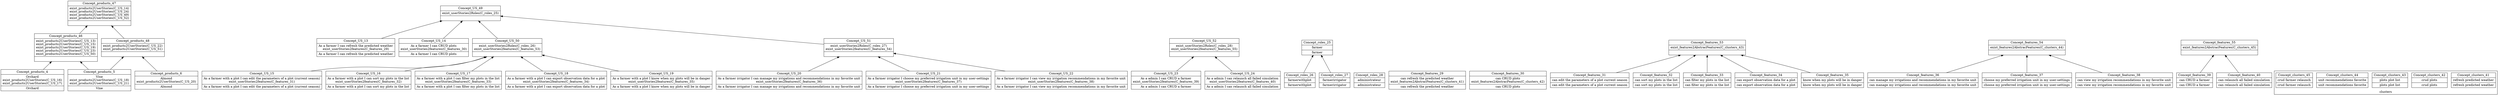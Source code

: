 digraph G { 
	rankdir=BT;
subgraph products { 
label="products";
4 [shape=record,label="{Concept_products_4|Orchard\nexist_products2UserStories(C_US_16)\nexist_products2UserStories(C_US_17)\n|Orchard\n}"];
5 [shape=record,label="{Concept_products_5|Vine\nexist_products2UserStories(C_US_18)\nexist_products2UserStories(C_US_21)\n|Vine\n}"];
6 [shape=record,label="{Concept_products_6|Almond\nexist_products2UserStories(C_US_20)\n|Almond\n}"];
46 [shape=record,label="{Concept_products_46|exist_products2UserStories(C_US_13)\nexist_products2UserStories(C_US_15)\nexist_products2UserStories(C_US_19)\nexist_products2UserStories(C_US_23)\nexist_products2UserStories(C_US_50)\n|}"];
47 [shape=record,label="{Concept_products_47|exist_products2UserStories(C_US_14)\nexist_products2UserStories(C_US_24)\nexist_products2UserStories(C_US_49)\nexist_products2UserStories(C_US_52)\n|}"];
48 [shape=record,label="{Concept_products_48|exist_products2UserStories(C_US_22)\nexist_products2UserStories(C_US_51)\n|}"];
	4 -> 46
	5 -> 46
	46 -> 47
	48 -> 47
	5 -> 48
	6 -> 48
}
subgraph US { 
label="US";
13 [shape=record,label="{Concept_US_13|As a farmer  I can refresh the predicted weather\nexist_userStories2features(C_features_29)\n|As a farmer  I can refresh the predicted weather\n}"];
14 [shape=record,label="{Concept_US_14|As a farmer I can CRUD plots\nexist_userStories2features(C_features_30)\n|As a farmer I can CRUD plots\n}"];
15 [shape=record,label="{Concept_US_15|As a farmer with a plot I can edit the parameters of a plot (current season)\nexist_userStories2features(C_features_31)\n|As a farmer with a plot I can edit the parameters of a plot (current season)\n}"];
16 [shape=record,label="{Concept_US_16|As a farmer with a plot I can sort my plots in the list\nexist_userStories2features(C_features_32)\n|As a farmer with a plot I can sort my plots in the list\n}"];
17 [shape=record,label="{Concept_US_17|As a farmer with a plot I can filter my plots in the list\nexist_userStories2features(C_features_33)\n|As a farmer with a plot I can filter my plots in the list\n}"];
18 [shape=record,label="{Concept_US_18|As a farmer with a plot I can export observation data for a plot\nexist_userStories2features(C_features_34)\n|As a farmer with a plot I can export observation data for a plot\n}"];
19 [shape=record,label="{Concept_US_19|As a farmer with a plot I know when my plots will be in danger\nexist_userStories2features(C_features_35)\n|As a farmer with a plot I know when my plots will be in danger\n}"];
20 [shape=record,label="{Concept_US_20|As a farmer irrigator I can manage my irrigations and recommendations in my favorite unit\nexist_userStories2features(C_features_36)\n|As a farmer irrigator I can manage my irrigations and recommendations in my favorite unit\n}"];
21 [shape=record,label="{Concept_US_21|As a farmer irrigator I choose my preferred irrigation unit in my user-settings\nexist_userStories2features(C_features_37)\n|As a farmer irrigator I choose my preferred irrigation unit in my user-settings\n}"];
22 [shape=record,label="{Concept_US_22|As a farmer irrigator I can view my irrigation recommendations in my favorite unit\nexist_userStories2features(C_features_38)\n|As a farmer irrigator I can view my irrigation recommendations in my favorite unit\n}"];
23 [shape=record,label="{Concept_US_23|As a admin I can CRUD a farmer\nexist_userStories2features(C_features_39)\n|As a admin I can CRUD a farmer\n}"];
24 [shape=record,label="{Concept_US_24|As a admin I can relaunch all failed simulation\nexist_userStories2features(C_features_40)\n|As a admin I can relaunch all failed simulation\n}"];
49 [shape=record,label="{Concept_US_49|exist_userStories2Roles(C_roles_25)\n|}"];
50 [shape=record,label="{Concept_US_50|exist_userStories2Roles(C_roles_26)\nexist_userStories2features(C_features_53)\n|}"];
51 [shape=record,label="{Concept_US_51|exist_userStories2Roles(C_roles_27)\nexist_userStories2features(C_features_54)\n|}"];
52 [shape=record,label="{Concept_US_52|exist_userStories2Roles(C_roles_28)\nexist_userStories2features(C_features_55)\n|}"];
	13 -> 49
	14 -> 49
	50 -> 49
	51 -> 49
	15 -> 50
	16 -> 50
	17 -> 50
	18 -> 50
	19 -> 50
	20 -> 51
	21 -> 51
	22 -> 51
	23 -> 52
	24 -> 52
}
subgraph roles { 
label="roles";
25 [shape=record,label="{Concept_roles_25|farmer\n|farmer\n}"];
26 [shape=record,label="{Concept_roles_26|farmerwithplot\n|farmerwithplot\n}"];
27 [shape=record,label="{Concept_roles_27|farmerirrigator\n|farmerirrigator\n}"];
28 [shape=record,label="{Concept_roles_28|administrateur\n|administrateur\n}"];
	26 -> 25
	27 -> 25
}
subgraph features { 
label="features";
29 [shape=record,label="{Concept_features_29|can refresh the predicted weather\nexist_features2AbstracFeatures(C_clusters_41)\n|can refresh the predicted weather\n}"];
30 [shape=record,label="{Concept_features_30|can CRUD plots\nexist_features2AbstracFeatures(C_clusters_42)\n|can CRUD plots\n}"];
31 [shape=record,label="{Concept_features_31|can edit the parameters of a plot current season\n|can edit the parameters of a plot current season\n}"];
32 [shape=record,label="{Concept_features_32|can sort my plots in the list\n|can sort my plots in the list\n}"];
33 [shape=record,label="{Concept_features_33|can filter my plots in the list\n|can filter my plots in the list\n}"];
34 [shape=record,label="{Concept_features_34|can export observation data for a plot\n|can export observation data for a plot\n}"];
35 [shape=record,label="{Concept_features_35|know when my plots will be in danger\n|know when my plots will be in danger\n}"];
36 [shape=record,label="{Concept_features_36|can manage my irrigations and recommendations in my favorite unit\n|can manage my irrigations and recommendations in my favorite unit\n}"];
37 [shape=record,label="{Concept_features_37|choose my preferred irrigation unit in my user-settings\n|choose my preferred irrigation unit in my user-settings\n}"];
38 [shape=record,label="{Concept_features_38|can view my irrigation recommendations in my favorite unit\n|can view my irrigation recommendations in my favorite unit\n}"];
39 [shape=record,label="{Concept_features_39|can CRUD a farmer\n|can CRUD a farmer\n}"];
40 [shape=record,label="{Concept_features_40|can relaunch all failed simulation\n|can relaunch all failed simulation\n}"];
53 [shape=record,label="{Concept_features_53|exist_features2AbstracFeatures(C_clusters_43)\n|}"];
54 [shape=record,label="{Concept_features_54|exist_features2AbstracFeatures(C_clusters_44)\n|}"];
55 [shape=record,label="{Concept_features_55|exist_features2AbstracFeatures(C_clusters_45)\n|}"];
	31 -> 53
	32 -> 53
	33 -> 53
	34 -> 53
	35 -> 53
	36 -> 54
	37 -> 54
	38 -> 54
	39 -> 55
	40 -> 55
}
subgraph clusters { 
label="clusters";
41 [shape=record,label="{Concept_clusters_41|refresh predicted weather\n|refresh predicted weather\n}"];
42 [shape=record,label="{Concept_clusters_42|crud plots\n|crud plots\n}"];
43 [shape=record,label="{Concept_clusters_43|plots plot list\n|plots plot list\n}"];
44 [shape=record,label="{Concept_clusters_44|unit recommendations favorite\n|unit recommendations favorite\n}"];
45 [shape=record,label="{Concept_clusters_45|crud farmer relaunch\n|crud farmer relaunch\n}"];
}
}